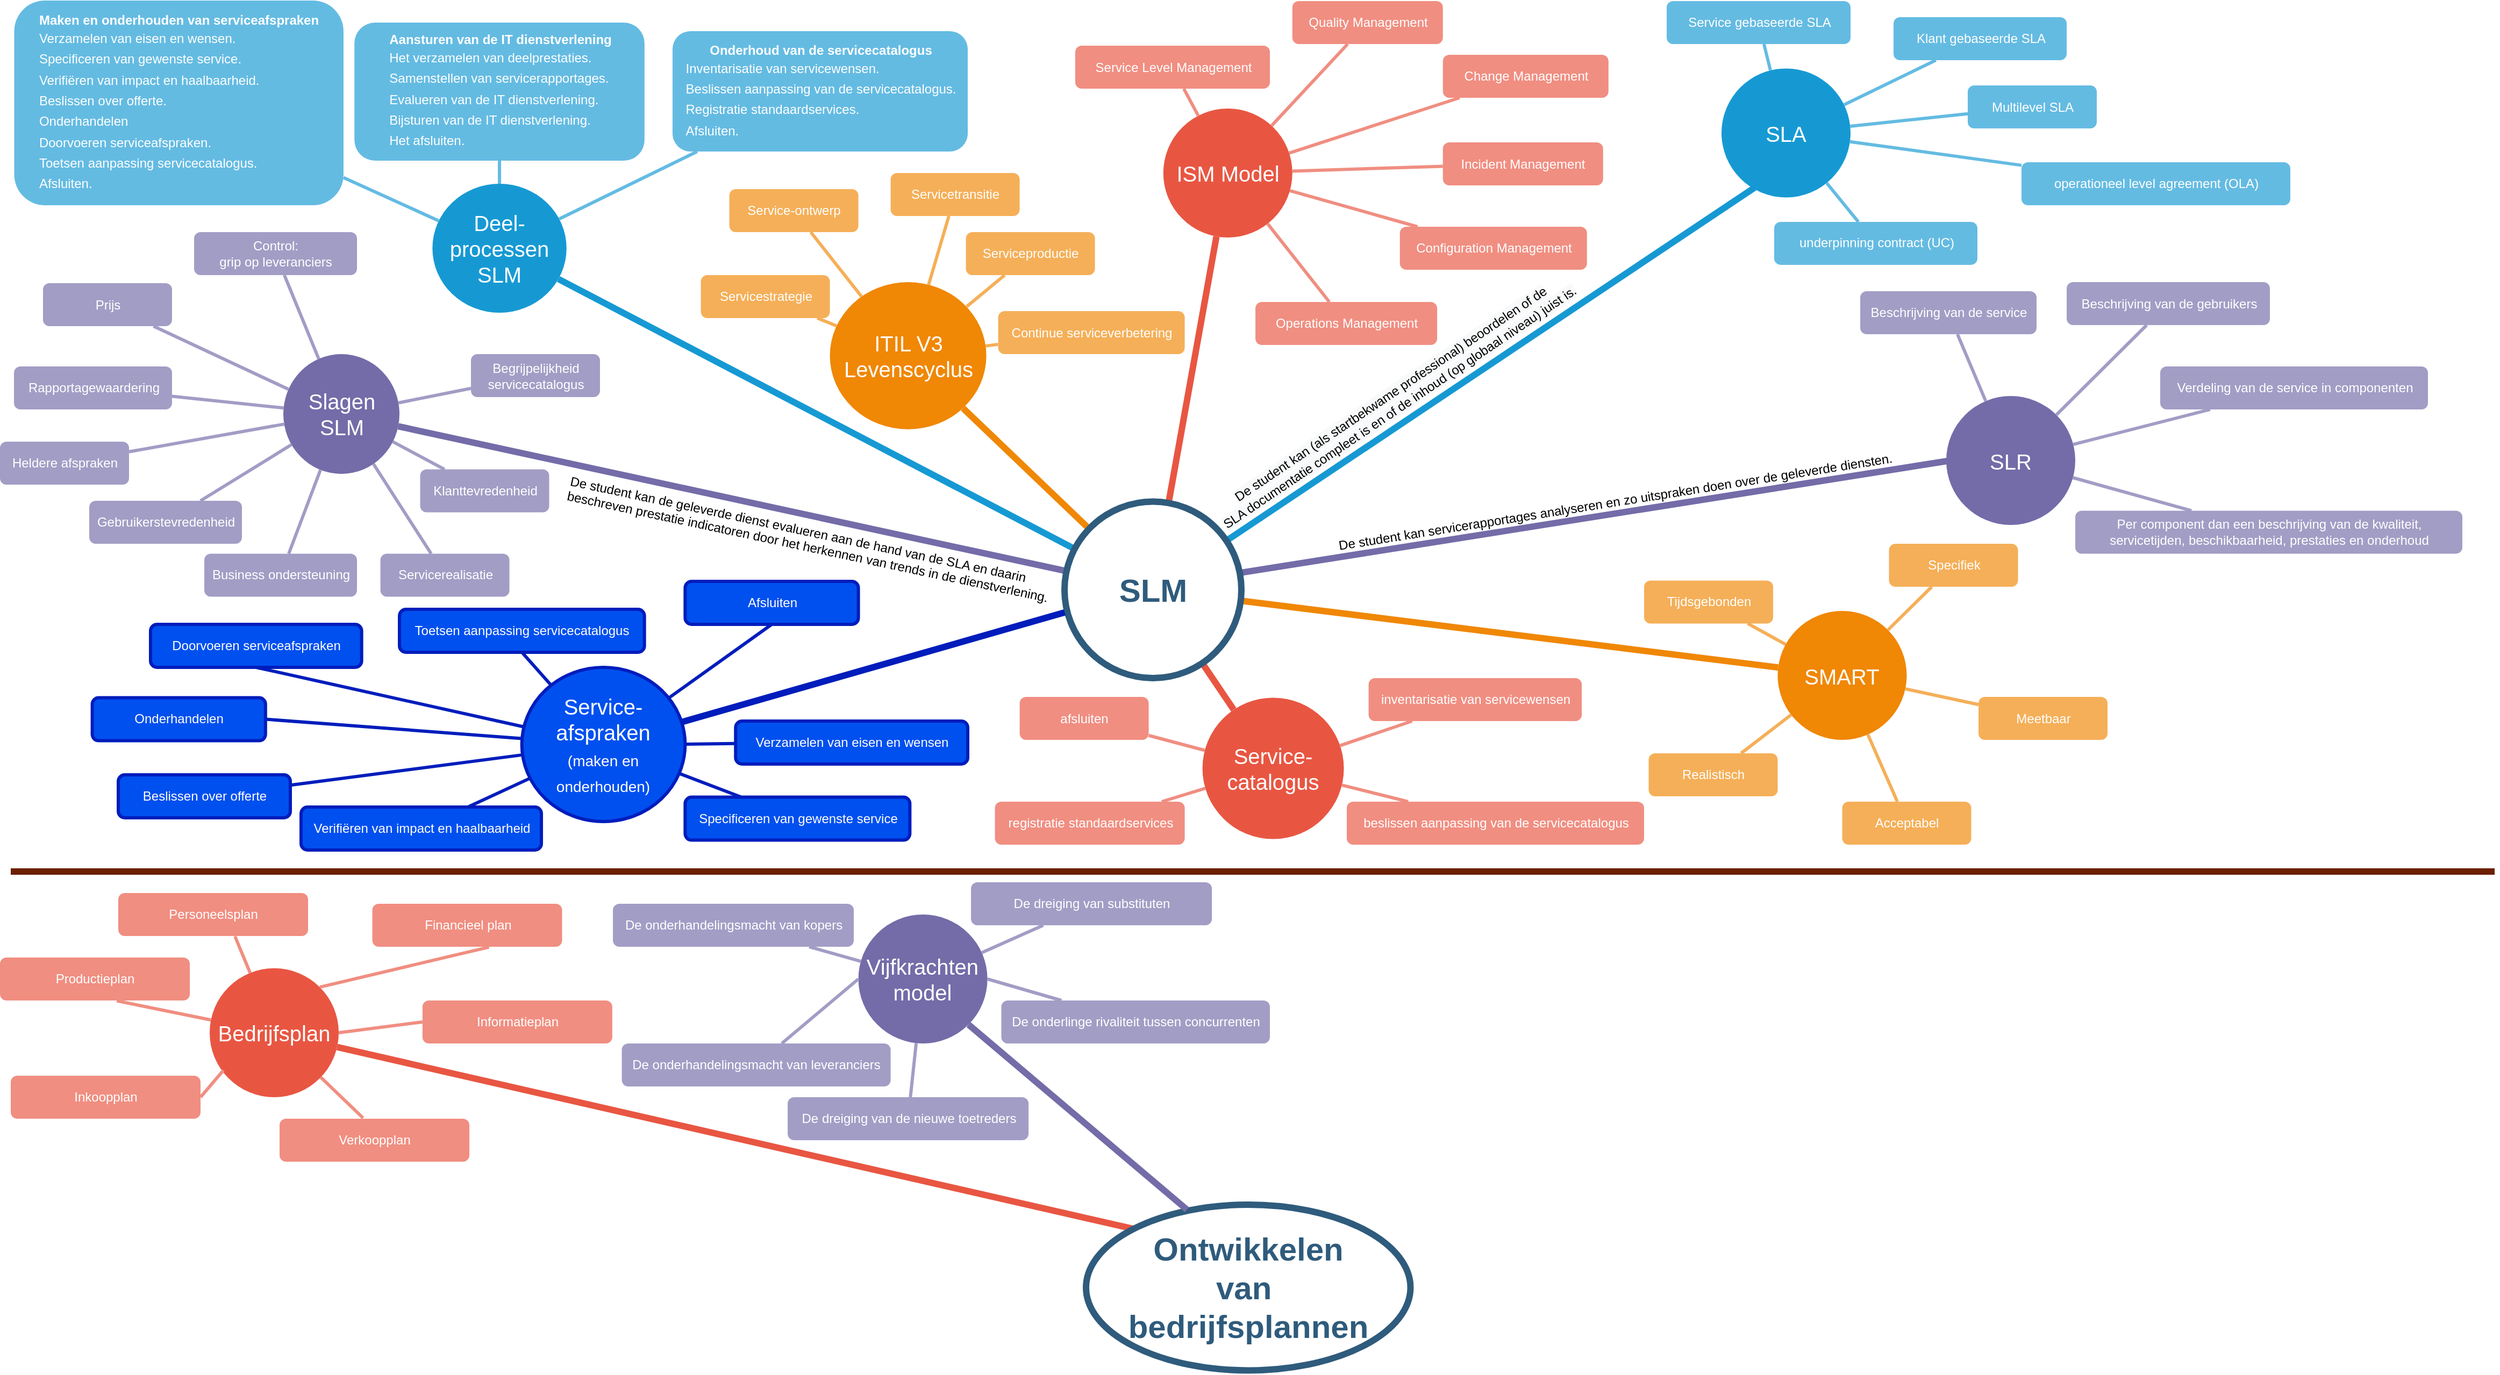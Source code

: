 <mxfile version="12.5.5" type="github">
  <diagram id="6a731a19-8d31-9384-78a2-239565b7b9f0" name="Page-1">
    <mxGraphModel dx="3595" dy="1366" grid="1" gridSize="10" guides="1" tooltips="1" connect="1" arrows="1" fold="1" page="1" pageScale="1" pageWidth="1169" pageHeight="827" background="#ffffff" math="0" shadow="0">
      <root>
        <mxCell id="0"/>
        <mxCell id="1" parent="0"/>
        <mxCell id="1350" value="Deel- processen SLM" style="ellipse;whiteSpace=wrap;html=1;shadow=0;fontFamily=Helvetica;fontSize=20;fontColor=#FFFFFF;align=center;strokeWidth=3;fillColor=#1699D3;strokeColor=none;" parent="1" vertex="1">
          <mxGeometry x="-757.84" y="190" width="124.71" height="120" as="geometry"/>
        </mxCell>
        <mxCell id="1351" value="ITIL V3&lt;br&gt;Levenscyclus" style="ellipse;whiteSpace=wrap;html=1;shadow=0;fontFamily=Helvetica;fontSize=20;fontColor=#FFFFFF;align=center;strokeWidth=3;fillColor=#F08705;strokeColor=none;gradientColor=none;" parent="1" vertex="1">
          <mxGeometry x="-388.21" y="281.5" width="145.5" height="137" as="geometry"/>
        </mxCell>
        <mxCell id="1352" value="ISM Model" style="ellipse;whiteSpace=wrap;html=1;shadow=0;fontFamily=Helvetica;fontSize=20;fontColor=#FFFFFF;align=center;strokeWidth=3;fillColor=#E85642;strokeColor=none;" parent="1" vertex="1">
          <mxGeometry x="-78.12" y="120" width="120" height="120" as="geometry"/>
        </mxCell>
        <mxCell id="1353" value="SLA" style="ellipse;whiteSpace=wrap;html=1;shadow=0;fontFamily=Helvetica;fontSize=20;fontColor=#FFFFFF;align=center;strokeWidth=3;fillColor=#1699D3;strokeColor=none;" parent="1" vertex="1">
          <mxGeometry x="441" y="82.72" width="120" height="120" as="geometry"/>
        </mxCell>
        <mxCell id="1354" value="SLR" style="ellipse;whiteSpace=wrap;html=1;shadow=0;fontFamily=Helvetica;fontSize=20;fontColor=#FFFFFF;align=center;strokeWidth=3;fillColor=#736ca8;strokeColor=none;" parent="1" vertex="1">
          <mxGeometry x="650.0" y="387.5" width="120" height="120" as="geometry"/>
        </mxCell>
        <mxCell id="1355" value="SMART" style="ellipse;whiteSpace=wrap;html=1;shadow=0;fontFamily=Helvetica;fontSize=20;fontColor=#FFFFFF;align=center;strokeWidth=3;fillColor=#F08705;strokeColor=none;" parent="1" vertex="1">
          <mxGeometry x="493.25" y="587.5" width="120" height="120" as="geometry"/>
        </mxCell>
        <mxCell id="1356" value="Service- catalogus" style="ellipse;whiteSpace=wrap;html=1;shadow=0;fontFamily=Helvetica;fontSize=20;fontColor=#FFFFFF;align=center;strokeWidth=3;fillColor=#E85642;strokeColor=none;" parent="1" vertex="1">
          <mxGeometry x="-41.71" y="668.28" width="131.5" height="131.5" as="geometry"/>
        </mxCell>
        <mxCell id="1357" value="Servicestrategie" style="rounded=1;fillColor=#f5af58;strokeColor=none;strokeWidth=3;shadow=0;html=1;fontColor=#FFFFFF;" parent="1" vertex="1">
          <mxGeometry x="-508.21" y="275" width="120" height="40" as="geometry"/>
        </mxCell>
        <mxCell id="1358" value="&lt;b&gt;Aansturen van de IT dienstverlening&lt;/b&gt;&lt;br&gt;&lt;table border=&quot;0&quot; cellpadding=&quot;0&quot; cellspacing=&quot;0&quot; width=&quot;65&quot; style=&quot;border-collapse: collapse ; width: 49pt&quot;&gt; &lt;colgroup&gt;&lt;col width=&quot;65&quot; style=&quot;width: 49pt&quot;&gt;&lt;/colgroup&gt; &lt;tbody&gt;&lt;tr style=&quot;height: 14.5pt&quot;&gt;  &lt;td height=&quot;19&quot; class=&quot;xl76&quot; width=&quot;65&quot; style=&quot;text-align: left ; height: 14.5pt ; width: 49pt&quot;&gt;Het verzamelen van deelprestaties.&lt;/td&gt; &lt;/tr&gt; &lt;tr style=&quot;height: 14.5pt&quot;&gt;  &lt;td height=&quot;19&quot; class=&quot;xl76&quot; style=&quot;text-align: left ; height: 14.5pt&quot;&gt;Samenstellen van servicerapportages.&lt;/td&gt; &lt;/tr&gt; &lt;tr style=&quot;height: 14.5pt&quot;&gt;  &lt;td height=&quot;19&quot; class=&quot;xl76&quot; style=&quot;text-align: left ; height: 14.5pt&quot;&gt;Evalueren van de IT dienstverlening.&lt;/td&gt; &lt;/tr&gt; &lt;tr style=&quot;height: 14.5pt&quot;&gt;  &lt;td height=&quot;19&quot; class=&quot;xl76&quot; style=&quot;text-align: left ; height: 14.5pt&quot;&gt;Bijsturen van de IT dienstverlening.&lt;/td&gt; &lt;/tr&gt; &lt;tr style=&quot;height: 14.5pt&quot;&gt;  &lt;td height=&quot;19&quot; class=&quot;xl76&quot; style=&quot;text-align: left ; height: 14.5pt&quot;&gt;Het afsluiten.&lt;/td&gt; &lt;/tr&gt;&lt;/tbody&gt;&lt;/table&gt;" style="rounded=1;fillColor=#64BBE2;strokeColor=none;strokeWidth=3;shadow=0;html=1;fontColor=#FFFFFF;" parent="1" vertex="1">
          <mxGeometry x="-830.39" y="40" width="269.8" height="128.5" as="geometry"/>
        </mxCell>
        <mxCell id="1359" style="endArrow=none;strokeWidth=6;strokeColor=#1699D3;html=1;" parent="1" source="1515" target="1350" edge="1">
          <mxGeometry relative="1" as="geometry"/>
        </mxCell>
        <mxCell id="1360" style="endArrow=none;strokeWidth=6;strokeColor=#f08705;html=1;" parent="1" source="1515" target="1351" edge="1">
          <mxGeometry relative="1" as="geometry"/>
        </mxCell>
        <mxCell id="1361" style="endArrow=none;strokeWidth=6;strokeColor=#E85642;html=1;" parent="1" source="1515" target="1352" edge="1">
          <mxGeometry relative="1" as="geometry"/>
        </mxCell>
        <mxCell id="1362" style="endArrow=none;strokeWidth=6;strokeColor=#1699D3;html=1;entryX=0.256;entryY=0.924;entryDx=0;entryDy=0;entryPerimeter=0;" parent="1" source="1515" target="1353" edge="1">
          <mxGeometry relative="1" as="geometry">
            <mxPoint x="980" y="710" as="targetPoint"/>
          </mxGeometry>
        </mxCell>
        <mxCell id="61DMd2a8S4PAV4XTqUyv-1545" value="&lt;span style=&quot;text-align: left ; background-color: rgb(248 , 249 , 250)&quot;&gt;De student kan (als startbekwame professional) beoordelen of de &lt;br&gt;SLA documentatie compleet is en of de inhoud (op globaal niveau) juist is.&lt;/span&gt;" style="text;html=1;align=center;verticalAlign=middle;resizable=0;points=[];labelBackgroundColor=#ffffff;rotation=326;" parent="1362" vertex="1" connectable="0">
          <mxGeometry x="-0.163" y="1" relative="1" as="geometry">
            <mxPoint x="-49.42" y="8" as="offset"/>
          </mxGeometry>
        </mxCell>
        <mxCell id="1363" style="endArrow=none;strokeWidth=6;strokeColor=#736CA8;html=1;" parent="1" source="1515" target="1516" edge="1">
          <mxGeometry relative="1" as="geometry"/>
        </mxCell>
        <mxCell id="1364" style="endArrow=none;strokeWidth=6;strokeColor=#736ca8;html=1;exitX=0.997;exitY=0.403;exitDx=0;exitDy=0;exitPerimeter=0;" parent="1" source="1515" edge="1">
          <mxGeometry relative="1" as="geometry">
            <mxPoint x="380" y="470" as="sourcePoint"/>
            <mxPoint x="651" y="448" as="targetPoint"/>
          </mxGeometry>
        </mxCell>
        <mxCell id="1365" value="" style="edgeStyle=none;endArrow=none;strokeWidth=6;strokeColor=#F08705;html=1;" parent="1" source="1515" target="1355" edge="1">
          <mxGeometry x="-927.21" y="170" width="100" height="100" as="geometry">
            <mxPoint x="-927.21" y="270" as="sourcePoint"/>
            <mxPoint x="-827.21" y="170" as="targetPoint"/>
          </mxGeometry>
        </mxCell>
        <mxCell id="1366" value="" style="edgeStyle=none;endArrow=none;strokeWidth=6;strokeColor=#E85642;html=1;" parent="1" source="1515" target="1356" edge="1">
          <mxGeometry x="-927.21" y="170" width="100" height="100" as="geometry">
            <mxPoint x="-927.21" y="270" as="sourcePoint"/>
            <mxPoint x="-827.21" y="170" as="targetPoint"/>
          </mxGeometry>
        </mxCell>
        <mxCell id="1367" value="&lt;b&gt;Maken en onderhouden van serviceafspraken&lt;/b&gt;&lt;br&gt;&lt;table border=&quot;0&quot; cellpadding=&quot;0&quot; cellspacing=&quot;0&quot; width=&quot;65&quot; style=&quot;border-collapse: collapse ; width: 49pt&quot;&gt; &lt;colgroup&gt;&lt;col width=&quot;65&quot; style=&quot;width: 49pt&quot;&gt;&lt;/colgroup&gt; &lt;tbody&gt;&lt;tr style=&quot;height: 14.5pt&quot;&gt;  &lt;td height=&quot;19&quot; class=&quot;xl76&quot; width=&quot;65&quot; style=&quot;text-align: left ; height: 14.5pt ; width: 49pt&quot;&gt;Verzamelen van eisen en wensen.&lt;/td&gt; &lt;/tr&gt; &lt;tr style=&quot;height: 14.5pt&quot;&gt;  &lt;td height=&quot;19&quot; class=&quot;xl76&quot; style=&quot;text-align: left ; height: 14.5pt&quot;&gt;Specificeren van gewenste service.&lt;/td&gt; &lt;/tr&gt; &lt;tr style=&quot;height: 14.5pt&quot;&gt;  &lt;td height=&quot;19&quot; class=&quot;xl76&quot; style=&quot;text-align: left ; height: 14.5pt&quot;&gt;Verifiëren van impact en haalbaarheid.&lt;/td&gt; &lt;/tr&gt; &lt;tr style=&quot;height: 14.5pt&quot;&gt;  &lt;td height=&quot;19&quot; class=&quot;xl76&quot; style=&quot;text-align: left ; height: 14.5pt&quot;&gt;Beslissen over offerte.&lt;/td&gt; &lt;/tr&gt; &lt;tr style=&quot;height: 14.5pt&quot;&gt;  &lt;td height=&quot;19&quot; class=&quot;xl76&quot; style=&quot;text-align: left ; height: 14.5pt&quot;&gt;Onderhandelen&lt;/td&gt; &lt;/tr&gt; &lt;tr style=&quot;height: 14.5pt&quot;&gt;  &lt;td height=&quot;19&quot; class=&quot;xl76&quot; style=&quot;text-align: left ; height: 14.5pt&quot;&gt;Doorvoeren serviceafspraken.&lt;/td&gt; &lt;/tr&gt; &lt;tr style=&quot;height: 14.5pt&quot;&gt;  &lt;td height=&quot;19&quot; class=&quot;xl76&quot; style=&quot;text-align: left ; height: 14.5pt&quot;&gt;Toetsen aanpassing servicecatalogus.&lt;/td&gt; &lt;/tr&gt; &lt;tr style=&quot;height: 14.5pt&quot;&gt;  &lt;td height=&quot;19&quot; class=&quot;xl76&quot; style=&quot;text-align: left ; height: 14.5pt&quot;&gt;Afsluiten.&lt;/td&gt; &lt;/tr&gt;&lt;/tbody&gt;&lt;/table&gt;" style="rounded=1;fillColor=#64BBE2;strokeColor=none;strokeWidth=3;shadow=0;html=1;fontColor=#FFFFFF;" parent="1" vertex="1">
          <mxGeometry x="-1146.75" y="19.5" width="306.21" height="190.5" as="geometry"/>
        </mxCell>
        <mxCell id="1368" value="&lt;b&gt;Onderhoud van de servicecatalogus&lt;/b&gt;&lt;br&gt;&lt;table border=&quot;0&quot; cellpadding=&quot;0&quot; cellspacing=&quot;0&quot; width=&quot;65&quot; style=&quot;border-collapse: collapse ; width: 49pt&quot;&gt; &lt;colgroup&gt;&lt;col width=&quot;65&quot; style=&quot;width: 49pt&quot;&gt;&lt;/colgroup&gt; &lt;tbody&gt;&lt;tr style=&quot;height: 14.5pt&quot;&gt;  &lt;td height=&quot;19&quot; class=&quot;xl76&quot; width=&quot;65&quot; style=&quot;text-align: left ; height: 14.5pt ; width: 49pt&quot;&gt;Inventarisatie van servicewensen.&lt;/td&gt; &lt;/tr&gt; &lt;tr style=&quot;height: 14.5pt&quot;&gt;  &lt;td height=&quot;19&quot; class=&quot;xl76&quot; style=&quot;text-align: left ; height: 14.5pt&quot;&gt;Beslissen aanpassing van de servicecatalogus.&lt;/td&gt; &lt;/tr&gt; &lt;tr style=&quot;height: 14.5pt&quot;&gt;  &lt;td height=&quot;19&quot; class=&quot;xl76&quot; style=&quot;text-align: left ; height: 14.5pt&quot;&gt;Registratie standaardservices.&lt;/td&gt; &lt;/tr&gt; &lt;tr style=&quot;height: 14.5pt&quot;&gt;  &lt;td height=&quot;19&quot; class=&quot;xl76&quot; style=&quot;text-align: left ; height: 14.5pt&quot;&gt;Afsluiten.&lt;/td&gt; &lt;/tr&gt;&lt;/tbody&gt;&lt;/table&gt;" style="rounded=1;fillColor=#64BBE2;strokeColor=none;strokeWidth=3;shadow=0;html=1;fontColor=#FFFFFF;" parent="1" vertex="1">
          <mxGeometry x="-534.54" y="48" width="274.54" height="112" as="geometry"/>
        </mxCell>
        <mxCell id="1378" value="" style="edgeStyle=none;endArrow=none;strokeWidth=3;strokeColor=#64BBE2;html=1;" parent="1" source="1350" target="1367" edge="1">
          <mxGeometry x="-1329.71" width="100" height="100" as="geometry">
            <mxPoint x="-1329.71" y="100" as="sourcePoint"/>
            <mxPoint x="-1229.71" as="targetPoint"/>
          </mxGeometry>
        </mxCell>
        <mxCell id="1379" value="" style="edgeStyle=none;endArrow=none;strokeWidth=3;strokeColor=#64BBE2;html=1;" parent="1" source="1350" target="1358" edge="1">
          <mxGeometry x="-1329.71" width="100" height="100" as="geometry">
            <mxPoint x="-1329.71" y="100" as="sourcePoint"/>
            <mxPoint x="-1229.71" as="targetPoint"/>
          </mxGeometry>
        </mxCell>
        <mxCell id="1380" value="" style="edgeStyle=none;endArrow=none;strokeWidth=3;strokeColor=#64BBE2;html=1;" parent="1" source="1350" target="1368" edge="1">
          <mxGeometry x="-1329.71" width="100" height="100" as="geometry">
            <mxPoint x="-1329.71" y="100" as="sourcePoint"/>
            <mxPoint x="-1229.71" as="targetPoint"/>
          </mxGeometry>
        </mxCell>
        <mxCell id="1388" value="Service-ontwerp" style="rounded=1;fillColor=#f5af58;strokeColor=none;strokeWidth=3;shadow=0;html=1;fontColor=#FFFFFF;" parent="1" vertex="1">
          <mxGeometry x="-481.71" y="195" width="120" height="40" as="geometry"/>
        </mxCell>
        <mxCell id="1389" value="Servicetransitie" style="rounded=1;fillColor=#f5af58;strokeColor=none;strokeWidth=3;shadow=0;html=1;fontColor=#FFFFFF;" parent="1" vertex="1">
          <mxGeometry x="-331.71" y="180" width="120" height="40" as="geometry"/>
        </mxCell>
        <mxCell id="1390" value="Serviceproductie" style="rounded=1;fillColor=#f5af58;strokeColor=none;strokeWidth=3;shadow=0;html=1;fontColor=#FFFFFF;" parent="1" vertex="1">
          <mxGeometry x="-261.71" y="235" width="120" height="40" as="geometry"/>
        </mxCell>
        <mxCell id="1391" value="Continue serviceverbetering" style="rounded=1;fillColor=#f5af58;strokeColor=none;strokeWidth=3;shadow=0;html=1;fontColor=#FFFFFF;" parent="1" vertex="1">
          <mxGeometry x="-231.71" y="308.5" width="173.5" height="40" as="geometry"/>
        </mxCell>
        <mxCell id="1399" value="" style="edgeStyle=none;endArrow=none;strokeWidth=3;strokeColor=#F5AF58;html=1;" parent="1" source="1351" target="1357" edge="1">
          <mxGeometry x="-1104.71" y="-35" width="100" height="100" as="geometry">
            <mxPoint x="-1104.71" y="65" as="sourcePoint"/>
            <mxPoint x="-1004.71" y="-35" as="targetPoint"/>
          </mxGeometry>
        </mxCell>
        <mxCell id="1400" value="" style="edgeStyle=none;endArrow=none;strokeWidth=3;strokeColor=#F5AF58;html=1;" parent="1" source="1351" target="1388" edge="1">
          <mxGeometry x="-1104.71" y="-35" width="100" height="100" as="geometry">
            <mxPoint x="-1104.71" y="65" as="sourcePoint"/>
            <mxPoint x="-1004.71" y="-35" as="targetPoint"/>
          </mxGeometry>
        </mxCell>
        <mxCell id="1401" value="" style="edgeStyle=none;endArrow=none;strokeWidth=3;strokeColor=#F5AF58;html=1;" parent="1" source="1351" target="1389" edge="1">
          <mxGeometry x="-1104.71" y="-35" width="100" height="100" as="geometry">
            <mxPoint x="-1104.71" y="65" as="sourcePoint"/>
            <mxPoint x="-1004.71" y="-35" as="targetPoint"/>
          </mxGeometry>
        </mxCell>
        <mxCell id="1402" value="" style="edgeStyle=none;endArrow=none;strokeWidth=3;strokeColor=#F5AF58;html=1;" parent="1" source="1351" target="1390" edge="1">
          <mxGeometry x="-1104.71" y="-35" width="100" height="100" as="geometry">
            <mxPoint x="-1104.71" y="65" as="sourcePoint"/>
            <mxPoint x="-1004.71" y="-35" as="targetPoint"/>
          </mxGeometry>
        </mxCell>
        <mxCell id="1403" value="" style="edgeStyle=none;endArrow=none;strokeWidth=3;strokeColor=#F5AF58;html=1;" parent="1" source="1351" target="1391" edge="1">
          <mxGeometry x="-1104.71" y="-35" width="100" height="100" as="geometry">
            <mxPoint x="-1104.71" y="65" as="sourcePoint"/>
            <mxPoint x="-1004.71" y="-35" as="targetPoint"/>
          </mxGeometry>
        </mxCell>
        <mxCell id="1413" value="Service Level Management" style="rounded=1;fillColor=#f08e81;strokeColor=none;strokeWidth=3;shadow=0;html=1;fontColor=#FFFFFF;" parent="1" vertex="1">
          <mxGeometry x="-160.0" y="61.5" width="181" height="40" as="geometry"/>
        </mxCell>
        <mxCell id="1414" value="Quality Management" style="rounded=1;fillColor=#f08e81;strokeColor=none;strokeWidth=3;shadow=0;html=1;fontColor=#FFFFFF;" parent="1" vertex="1">
          <mxGeometry x="41.88" y="20" width="140" height="40" as="geometry"/>
        </mxCell>
        <mxCell id="1415" value="Change Management" style="rounded=1;fillColor=#f08e81;strokeColor=none;strokeWidth=3;shadow=0;html=1;fontColor=#FFFFFF;" parent="1" vertex="1">
          <mxGeometry x="181.88" y="70" width="154" height="40" as="geometry"/>
        </mxCell>
        <mxCell id="1416" value="Incident Management" style="rounded=1;fillColor=#f08e81;strokeColor=none;strokeWidth=3;shadow=0;html=1;fontColor=#FFFFFF;" parent="1" vertex="1">
          <mxGeometry x="181.88" y="151.5" width="149" height="40" as="geometry"/>
        </mxCell>
        <mxCell id="1417" value="Configuration Management" style="rounded=1;fillColor=#f08e81;strokeColor=none;strokeWidth=3;shadow=0;html=1;fontColor=#FFFFFF;" parent="1" vertex="1">
          <mxGeometry x="141.88" y="230" width="174" height="40" as="geometry"/>
        </mxCell>
        <mxCell id="1418" value="Operations Management" style="rounded=1;fillColor=#f08e81;strokeColor=none;strokeWidth=3;shadow=0;html=1;fontColor=#FFFFFF;" parent="1" vertex="1">
          <mxGeometry x="7.54" y="300" width="169" height="40" as="geometry"/>
        </mxCell>
        <mxCell id="1424" value="" style="edgeStyle=none;endArrow=none;strokeWidth=3;strokeColor=#F08E81;html=1;" parent="1" source="1352" target="1413" edge="1">
          <mxGeometry x="-1077.21" y="50" width="100" height="100" as="geometry">
            <mxPoint x="-1077.21" y="150" as="sourcePoint"/>
            <mxPoint x="-977.21" y="50" as="targetPoint"/>
          </mxGeometry>
        </mxCell>
        <mxCell id="1425" value="" style="edgeStyle=none;endArrow=none;strokeWidth=3;strokeColor=#F08E81;html=1;" parent="1" source="1352" target="1414" edge="1">
          <mxGeometry x="-1077.21" y="50" width="100" height="100" as="geometry">
            <mxPoint x="-1077.21" y="150" as="sourcePoint"/>
            <mxPoint x="-977.21" y="50" as="targetPoint"/>
          </mxGeometry>
        </mxCell>
        <mxCell id="1426" value="" style="edgeStyle=none;endArrow=none;strokeWidth=3;strokeColor=#F08E81;html=1;" parent="1" source="1352" target="1415" edge="1">
          <mxGeometry x="-1077.21" y="50" width="100" height="100" as="geometry">
            <mxPoint x="-1077.21" y="150" as="sourcePoint"/>
            <mxPoint x="-977.21" y="50" as="targetPoint"/>
          </mxGeometry>
        </mxCell>
        <mxCell id="1427" value="" style="edgeStyle=none;endArrow=none;strokeWidth=3;strokeColor=#F08E81;html=1;" parent="1" source="1352" target="1416" edge="1">
          <mxGeometry x="-1077.21" y="50" width="100" height="100" as="geometry">
            <mxPoint x="-1077.21" y="150" as="sourcePoint"/>
            <mxPoint x="-977.21" y="50" as="targetPoint"/>
          </mxGeometry>
        </mxCell>
        <mxCell id="1428" value="" style="edgeStyle=none;endArrow=none;strokeWidth=3;strokeColor=#F08E81;html=1;" parent="1" source="1352" target="1417" edge="1">
          <mxGeometry x="-1077.21" y="50" width="100" height="100" as="geometry">
            <mxPoint x="-1077.21" y="150" as="sourcePoint"/>
            <mxPoint x="-977.21" y="50" as="targetPoint"/>
          </mxGeometry>
        </mxCell>
        <mxCell id="1429" value="" style="edgeStyle=none;endArrow=none;strokeWidth=3;strokeColor=#F08E81;html=1;" parent="1" source="1352" target="1418" edge="1">
          <mxGeometry x="-1077.21" y="50" width="100" height="100" as="geometry">
            <mxPoint x="-1077.21" y="150" as="sourcePoint"/>
            <mxPoint x="-977.21" y="50" as="targetPoint"/>
          </mxGeometry>
        </mxCell>
        <mxCell id="1435" value="Service gebaseerde SLA" style="rounded=1;fillColor=#64BBE2;strokeColor=none;strokeWidth=3;shadow=0;html=1;fontColor=#FFFFFF;" parent="1" vertex="1">
          <mxGeometry x="390" y="20" width="171" height="40" as="geometry"/>
        </mxCell>
        <mxCell id="1436" value="Klant gebaseerde SLA" style="rounded=1;fillColor=#64BBE2;strokeColor=none;strokeWidth=3;shadow=0;html=1;fontColor=#FFFFFF;" parent="1" vertex="1">
          <mxGeometry x="601" y="35" width="161" height="40" as="geometry"/>
        </mxCell>
        <mxCell id="1437" value="Multilevel SLA" style="rounded=1;fillColor=#64BBE2;strokeColor=none;strokeWidth=3;shadow=0;html=1;fontColor=#FFFFFF;" parent="1" vertex="1">
          <mxGeometry x="670" y="98.5" width="120" height="40" as="geometry"/>
        </mxCell>
        <mxCell id="1439" value="underpinning contract (UC)" style="rounded=1;fillColor=#64BBE2;strokeColor=none;strokeWidth=3;shadow=0;html=1;fontColor=#FFFFFF;" parent="1" vertex="1">
          <mxGeometry x="490" y="225.44" width="189" height="40" as="geometry"/>
        </mxCell>
        <mxCell id="1440" value="operationeel level agreement (OLA)" style="rounded=1;fillColor=#64BBE2;strokeColor=none;strokeWidth=3;shadow=0;html=1;fontColor=#FFFFFF;" parent="1" vertex="1">
          <mxGeometry x="720" y="170" width="250" height="40" as="geometry"/>
        </mxCell>
        <mxCell id="1446" value="" style="edgeStyle=none;endArrow=none;strokeWidth=3;strokeColor=#64BBE2;html=1;" parent="1" source="1353" target="1435" edge="1">
          <mxGeometry x="-1132.21" y="140" width="100" height="100" as="geometry">
            <mxPoint x="-1132.21" y="240" as="sourcePoint"/>
            <mxPoint x="-1032.21" y="140" as="targetPoint"/>
          </mxGeometry>
        </mxCell>
        <mxCell id="1447" value="" style="edgeStyle=none;endArrow=none;strokeWidth=3;strokeColor=#64BBE2;html=1;" parent="1" source="1353" target="1436" edge="1">
          <mxGeometry x="-1132.21" y="140" width="100" height="100" as="geometry">
            <mxPoint x="-1132.21" y="240" as="sourcePoint"/>
            <mxPoint x="-1032.21" y="140" as="targetPoint"/>
          </mxGeometry>
        </mxCell>
        <mxCell id="1448" value="" style="edgeStyle=none;endArrow=none;strokeWidth=3;strokeColor=#64BBE2;html=1;" parent="1" source="1353" target="1437" edge="1">
          <mxGeometry x="-1132.21" y="140" width="100" height="100" as="geometry">
            <mxPoint x="-1132.21" y="240" as="sourcePoint"/>
            <mxPoint x="-1032.21" y="140" as="targetPoint"/>
          </mxGeometry>
        </mxCell>
        <mxCell id="1450" value="" style="edgeStyle=none;endArrow=none;strokeWidth=3;strokeColor=#64BBE2;html=1;" parent="1" source="1353" target="1439" edge="1">
          <mxGeometry x="-1132.21" y="140" width="100" height="100" as="geometry">
            <mxPoint x="-1132.21" y="240" as="sourcePoint"/>
            <mxPoint x="-1032.21" y="140" as="targetPoint"/>
          </mxGeometry>
        </mxCell>
        <mxCell id="1451" value="" style="edgeStyle=none;endArrow=none;strokeWidth=3;strokeColor=#64BBE2;html=1;" parent="1" source="1353" target="1440" edge="1">
          <mxGeometry x="-1132.21" y="140" width="100" height="100" as="geometry">
            <mxPoint x="-1132.21" y="240" as="sourcePoint"/>
            <mxPoint x="-1032.21" y="140" as="targetPoint"/>
          </mxGeometry>
        </mxCell>
        <mxCell id="1457" value="Beschrijving van de service" style="rounded=1;fillColor=#a29dc5;strokeColor=none;strokeWidth=3;shadow=0;html=1;fontColor=#FFFFFF;" parent="1" vertex="1">
          <mxGeometry x="570.0" y="290" width="164" height="40" as="geometry"/>
        </mxCell>
        <mxCell id="1459" value="Beschrijving van de gebruikers" style="rounded=1;fillColor=#a29dc5;strokeColor=none;strokeWidth=3;shadow=0;html=1;fontColor=#FFFFFF;" parent="1" vertex="1">
          <mxGeometry x="762.0" y="281.5" width="189" height="40" as="geometry"/>
        </mxCell>
        <mxCell id="1460" value="Verdeling van de service in componenten" style="rounded=1;fillColor=#a29dc5;strokeColor=none;strokeWidth=3;shadow=0;html=1;fontColor=#FFFFFF;" parent="1" vertex="1">
          <mxGeometry x="849.0" y="360" width="249" height="40" as="geometry"/>
        </mxCell>
        <mxCell id="1461" value="Per component dan een beschrijving van de kwaliteit, &lt;br&gt;servicetijden, beschikbaarheid, prestaties en onderhoud" style="rounded=1;fillColor=#a29dc5;strokeColor=none;strokeWidth=3;shadow=0;html=1;fontColor=#FFFFFF;" parent="1" vertex="1">
          <mxGeometry x="770.0" y="494.22" width="360" height="40" as="geometry"/>
        </mxCell>
        <mxCell id="1463" value="" style="edgeStyle=none;endArrow=none;strokeWidth=3;strokeColor=#A29DC5;html=1;" parent="1" source="1354" target="1460" edge="1">
          <mxGeometry x="-857.21" y="-160" width="100" height="100" as="geometry">
            <mxPoint x="-857.21" y="-60" as="sourcePoint"/>
            <mxPoint x="-757.21" y="-160" as="targetPoint"/>
          </mxGeometry>
        </mxCell>
        <mxCell id="1464" value="" style="edgeStyle=none;endArrow=none;strokeWidth=3;strokeColor=#A29DC5;html=1;" parent="1" source="1354" target="1461" edge="1">
          <mxGeometry x="-857.21" y="-160" width="100" height="100" as="geometry">
            <mxPoint x="-857.21" y="-60" as="sourcePoint"/>
            <mxPoint x="-757.21" y="-160" as="targetPoint"/>
          </mxGeometry>
        </mxCell>
        <mxCell id="1467" value="" style="edgeStyle=none;endArrow=none;strokeWidth=3;strokeColor=#A29DC5;html=1;" parent="1" source="1354" target="1457" edge="1">
          <mxGeometry x="-857.21" y="-160" width="100" height="100" as="geometry">
            <mxPoint x="-857.21" y="-60" as="sourcePoint"/>
            <mxPoint x="-757.21" y="-160" as="targetPoint"/>
          </mxGeometry>
        </mxCell>
        <mxCell id="1468" value="Meetbaar" style="rounded=1;fillColor=#f5af58;strokeColor=none;strokeWidth=3;shadow=0;html=1;fontColor=#FFFFFF;" parent="1" vertex="1">
          <mxGeometry x="680" y="667.5" width="120" height="40" as="geometry"/>
        </mxCell>
        <mxCell id="1469" value="Acceptabel" style="rounded=1;fillColor=#f5af58;strokeColor=none;strokeWidth=3;shadow=0;html=1;fontColor=#FFFFFF;" parent="1" vertex="1">
          <mxGeometry x="553.25" y="765" width="120" height="40" as="geometry"/>
        </mxCell>
        <mxCell id="1470" value="Realistisch" style="rounded=1;fillColor=#f5af58;strokeColor=none;strokeWidth=3;shadow=0;html=1;fontColor=#FFFFFF;" parent="1" vertex="1">
          <mxGeometry x="373.25" y="720" width="120" height="40" as="geometry"/>
        </mxCell>
        <mxCell id="1471" value="Tijdsgebonden" style="rounded=1;fillColor=#f5af58;strokeColor=none;strokeWidth=3;shadow=0;html=1;fontColor=#FFFFFF;" parent="1" vertex="1">
          <mxGeometry x="369" y="559.22" width="120" height="40" as="geometry"/>
        </mxCell>
        <mxCell id="1478" value="Specifiek" style="rounded=1;fillColor=#f5af58;strokeColor=none;strokeWidth=3;shadow=0;html=1;fontColor=#FFFFFF;" parent="1" vertex="1">
          <mxGeometry x="596.75" y="525" width="120" height="40" as="geometry"/>
        </mxCell>
        <mxCell id="1479" value="" style="edgeStyle=none;endArrow=none;strokeWidth=3;strokeColor=#F5AF58;html=1;" parent="1" source="1355" target="1478" edge="1">
          <mxGeometry x="-864.71" y="-17.5" width="100" height="100" as="geometry">
            <mxPoint x="-864.71" y="82.5" as="sourcePoint"/>
            <mxPoint x="-764.71" y="-17.5" as="targetPoint"/>
          </mxGeometry>
        </mxCell>
        <mxCell id="1480" value="" style="edgeStyle=none;endArrow=none;strokeWidth=3;strokeColor=#F5AF58;html=1;" parent="1" source="1355" target="1468" edge="1">
          <mxGeometry x="-864.71" y="-17.5" width="100" height="100" as="geometry">
            <mxPoint x="-864.71" y="82.5" as="sourcePoint"/>
            <mxPoint x="-764.71" y="-17.5" as="targetPoint"/>
          </mxGeometry>
        </mxCell>
        <mxCell id="1481" value="" style="edgeStyle=none;endArrow=none;strokeWidth=3;strokeColor=#F5AF58;html=1;" parent="1" source="1355" target="1469" edge="1">
          <mxGeometry x="-864.71" y="-17.5" width="100" height="100" as="geometry">
            <mxPoint x="-864.71" y="82.5" as="sourcePoint"/>
            <mxPoint x="-764.71" y="-17.5" as="targetPoint"/>
          </mxGeometry>
        </mxCell>
        <mxCell id="1482" value="" style="edgeStyle=none;endArrow=none;strokeWidth=3;strokeColor=#F5AF58;html=1;" parent="1" source="1355" target="1470" edge="1">
          <mxGeometry x="-864.71" y="-17.5" width="100" height="100" as="geometry">
            <mxPoint x="-864.71" y="82.5" as="sourcePoint"/>
            <mxPoint x="-764.71" y="-17.5" as="targetPoint"/>
          </mxGeometry>
        </mxCell>
        <mxCell id="1483" value="" style="edgeStyle=none;endArrow=none;strokeWidth=3;strokeColor=#F5AF58;html=1;" parent="1" source="1355" target="1471" edge="1">
          <mxGeometry x="-864.71" y="-17.5" width="100" height="100" as="geometry">
            <mxPoint x="-864.71" y="82.5" as="sourcePoint"/>
            <mxPoint x="-764.71" y="-17.5" as="targetPoint"/>
          </mxGeometry>
        </mxCell>
        <mxCell id="1498" value="afsluiten" style="rounded=1;fillColor=#f08e81;strokeColor=none;strokeWidth=3;shadow=0;html=1;fontColor=#FFFFFF;" parent="1" vertex="1">
          <mxGeometry x="-211.71" y="667.5" width="120" height="40" as="geometry"/>
        </mxCell>
        <mxCell id="1499" value="registratie standaardservices" style="rounded=1;fillColor=#f08e81;strokeColor=none;strokeWidth=3;shadow=0;html=1;fontColor=#FFFFFF;" parent="1" vertex="1">
          <mxGeometry x="-234.71" y="765" width="176.5" height="40" as="geometry"/>
        </mxCell>
        <mxCell id="1500" value="beslissen aanpassing van de servicecatalogus" style="rounded=1;fillColor=#f08e81;strokeColor=none;strokeWidth=3;shadow=0;html=1;fontColor=#FFFFFF;" parent="1" vertex="1">
          <mxGeometry x="92.5" y="765" width="276.5" height="40" as="geometry"/>
        </mxCell>
        <mxCell id="1501" value="inventarisatie van servicewensen" style="rounded=1;fillColor=#f08e81;strokeColor=none;strokeWidth=3;shadow=0;html=1;fontColor=#FFFFFF;" parent="1" vertex="1">
          <mxGeometry x="112.79" y="650" width="198.25" height="40" as="geometry"/>
        </mxCell>
        <mxCell id="1502" value="" style="edgeStyle=none;endArrow=none;strokeWidth=3;strokeColor=#F08E81;html=1;" parent="1" source="1356" target="1501" edge="1">
          <mxGeometry x="-919.71" y="-5" width="100" height="100" as="geometry">
            <mxPoint x="-919.71" y="95" as="sourcePoint"/>
            <mxPoint x="-819.71" y="-5" as="targetPoint"/>
          </mxGeometry>
        </mxCell>
        <mxCell id="1511" value="" style="edgeStyle=none;endArrow=none;strokeWidth=3;strokeColor=#F08E81;html=1;" parent="1" source="1356" target="1498" edge="1">
          <mxGeometry x="-919.71" y="-5" width="100" height="100" as="geometry">
            <mxPoint x="-919.71" y="95" as="sourcePoint"/>
            <mxPoint x="-819.71" y="-5" as="targetPoint"/>
          </mxGeometry>
        </mxCell>
        <mxCell id="1512" value="" style="edgeStyle=none;endArrow=none;strokeWidth=3;strokeColor=#F08E81;html=1;" parent="1" source="1356" target="1499" edge="1">
          <mxGeometry x="-919.71" y="-5" width="100" height="100" as="geometry">
            <mxPoint x="-919.71" y="95" as="sourcePoint"/>
            <mxPoint x="-819.71" y="-5" as="targetPoint"/>
          </mxGeometry>
        </mxCell>
        <mxCell id="1513" value="" style="edgeStyle=none;endArrow=none;strokeWidth=3;strokeColor=#F08E81;html=1;" parent="1" source="1356" target="1500" edge="1">
          <mxGeometry x="-919.71" y="-5" width="100" height="100" as="geometry">
            <mxPoint x="-919.71" y="95" as="sourcePoint"/>
            <mxPoint x="-819.71" y="-5" as="targetPoint"/>
          </mxGeometry>
        </mxCell>
        <mxCell id="1515" value="SLM" style="ellipse;whiteSpace=wrap;html=1;shadow=0;fontFamily=Helvetica;fontSize=30;fontColor=#2F5B7C;align=center;strokeColor=#2F5B7C;strokeWidth=6;fillColor=#FFFFFF;fontStyle=1;gradientColor=none;" parent="1" vertex="1">
          <mxGeometry x="-170" y="485.78" width="164.5" height="164.22" as="geometry"/>
        </mxCell>
        <mxCell id="1516" value="Slagen SLM" style="ellipse;whiteSpace=wrap;html=1;shadow=0;fontFamily=Helvetica;fontSize=20;fontColor=#FFFFFF;align=center;strokeWidth=3;fillColor=#736ca8;strokeColor=none;" parent="1" vertex="1">
          <mxGeometry x="-896.5" y="348.5" width="108" height="111.5" as="geometry"/>
        </mxCell>
        <mxCell id="1517" value="Control: &lt;br&gt;grip op leveranciers" style="rounded=1;fillColor=#a29dc5;strokeColor=none;strokeWidth=3;shadow=0;html=1;fontColor=#FFFFFF;" parent="1" vertex="1">
          <mxGeometry x="-979.5" y="235" width="151.5" height="40" as="geometry"/>
        </mxCell>
        <mxCell id="1518" value="Begrijpelijkheid &lt;br&gt;servicecatalogus" style="rounded=1;fillColor=#a29dc5;strokeColor=none;strokeWidth=3;shadow=0;html=1;fontColor=#FFFFFF;" parent="1" vertex="1">
          <mxGeometry x="-722.01" y="348.5" width="120" height="40" as="geometry"/>
        </mxCell>
        <mxCell id="1522" value="Prijs" style="rounded=1;fillColor=#a29dc5;strokeColor=none;strokeWidth=3;shadow=0;html=1;fontColor=#FFFFFF;" parent="1" vertex="1">
          <mxGeometry x="-1120" y="282.5" width="120" height="40" as="geometry"/>
        </mxCell>
        <mxCell id="1523" value="Klanttevredenheid" style="rounded=1;fillColor=#a29dc5;strokeColor=none;strokeWidth=3;shadow=0;html=1;fontColor=#FFFFFF;" parent="1" vertex="1">
          <mxGeometry x="-769.25" y="455.78" width="120" height="40" as="geometry"/>
        </mxCell>
        <mxCell id="1524" value="Servicerealisatie" style="rounded=1;fillColor=#a29dc5;strokeColor=none;strokeWidth=3;shadow=0;html=1;fontColor=#FFFFFF;" parent="1" vertex="1">
          <mxGeometry x="-806.21" y="534.22" width="120" height="40" as="geometry"/>
        </mxCell>
        <mxCell id="1525" value="Business ondersteuning" style="rounded=1;fillColor=#a29dc5;strokeColor=none;strokeWidth=3;shadow=0;html=1;fontColor=#FFFFFF;" parent="1" vertex="1">
          <mxGeometry x="-970" y="534.22" width="142" height="40" as="geometry"/>
        </mxCell>
        <mxCell id="1526" value="Gebruikerstevredenheid" style="rounded=1;fillColor=#a29dc5;strokeColor=none;strokeWidth=3;shadow=0;html=1;fontColor=#FFFFFF;" parent="1" vertex="1">
          <mxGeometry x="-1077" y="485" width="142" height="40" as="geometry"/>
        </mxCell>
        <mxCell id="1527" value="Heldere afspraken" style="rounded=1;fillColor=#a29dc5;strokeColor=none;strokeWidth=3;shadow=0;html=1;fontColor=#FFFFFF;" parent="1" vertex="1">
          <mxGeometry x="-1160" y="430" width="120" height="40" as="geometry"/>
        </mxCell>
        <mxCell id="1528" value="" style="edgeStyle=none;endArrow=none;strokeWidth=3;strokeColor=#A29DC5;html=1;" parent="1" source="1516" target="1517" edge="1">
          <mxGeometry x="-2606.21" y="-360" width="100" height="100" as="geometry">
            <mxPoint x="-2606.21" y="-260" as="sourcePoint"/>
            <mxPoint x="-2506.21" y="-360" as="targetPoint"/>
          </mxGeometry>
        </mxCell>
        <mxCell id="1529" value="Rapportagewaardering" style="rounded=1;fillColor=#a29dc5;strokeColor=none;strokeWidth=3;shadow=0;html=1;fontColor=#FFFFFF;" parent="1" vertex="1">
          <mxGeometry x="-1147" y="360" width="147" height="40" as="geometry"/>
        </mxCell>
        <mxCell id="1530" value="" style="edgeStyle=none;endArrow=none;strokeWidth=3;strokeColor=#A29DC5;html=1;" parent="1" source="1516" target="1518" edge="1">
          <mxGeometry x="-2606.21" y="-360" width="100" height="100" as="geometry">
            <mxPoint x="-2606.21" y="-260" as="sourcePoint"/>
            <mxPoint x="-2506.21" y="-360" as="targetPoint"/>
          </mxGeometry>
        </mxCell>
        <mxCell id="1534" value="" style="edgeStyle=none;endArrow=none;strokeWidth=3;strokeColor=#A29DC5;html=1;" parent="1" source="1516" target="1522" edge="1">
          <mxGeometry x="-2606.21" y="-360" width="100" height="100" as="geometry">
            <mxPoint x="-2606.21" y="-260" as="sourcePoint"/>
            <mxPoint x="-2506.21" y="-360" as="targetPoint"/>
          </mxGeometry>
        </mxCell>
        <mxCell id="1535" value="" style="edgeStyle=none;endArrow=none;strokeWidth=3;strokeColor=#A29DC5;html=1;" parent="1" source="1516" target="1523" edge="1">
          <mxGeometry x="-2606.21" y="-360" width="100" height="100" as="geometry">
            <mxPoint x="-2606.21" y="-260" as="sourcePoint"/>
            <mxPoint x="-2506.21" y="-360" as="targetPoint"/>
          </mxGeometry>
        </mxCell>
        <mxCell id="1536" value="" style="edgeStyle=none;endArrow=none;strokeWidth=3;strokeColor=#A29DC5;html=1;" parent="1" source="1516" target="1524" edge="1">
          <mxGeometry x="-2606.21" y="-360" width="100" height="100" as="geometry">
            <mxPoint x="-2606.21" y="-260" as="sourcePoint"/>
            <mxPoint x="-2506.21" y="-360" as="targetPoint"/>
          </mxGeometry>
        </mxCell>
        <mxCell id="1537" value="" style="edgeStyle=none;endArrow=none;strokeWidth=3;strokeColor=#A29DC5;html=1;" parent="1" source="1516" target="1525" edge="1">
          <mxGeometry x="-2606.21" y="-360" width="100" height="100" as="geometry">
            <mxPoint x="-2606.21" y="-260" as="sourcePoint"/>
            <mxPoint x="-2506.21" y="-360" as="targetPoint"/>
          </mxGeometry>
        </mxCell>
        <mxCell id="1538" value="" style="edgeStyle=none;endArrow=none;strokeWidth=3;strokeColor=#A29DC5;html=1;" parent="1" source="1516" target="1526" edge="1">
          <mxGeometry x="-2606.21" y="-360" width="100" height="100" as="geometry">
            <mxPoint x="-2606.21" y="-260" as="sourcePoint"/>
            <mxPoint x="-2506.21" y="-360" as="targetPoint"/>
          </mxGeometry>
        </mxCell>
        <mxCell id="1539" value="" style="edgeStyle=none;endArrow=none;strokeWidth=3;strokeColor=#A29DC5;html=1;" parent="1" source="1516" target="1527" edge="1">
          <mxGeometry x="-2606.21" y="-360" width="100" height="100" as="geometry">
            <mxPoint x="-2606.21" y="-260" as="sourcePoint"/>
            <mxPoint x="-2506.21" y="-360" as="targetPoint"/>
          </mxGeometry>
        </mxCell>
        <mxCell id="1540" value="" style="edgeStyle=none;endArrow=none;strokeWidth=3;strokeColor=#A29DC5;html=1;" parent="1" source="1516" target="1529" edge="1">
          <mxGeometry x="-2606.21" y="-360" width="100" height="100" as="geometry">
            <mxPoint x="-2606.21" y="-260" as="sourcePoint"/>
            <mxPoint x="-2506.21" y="-360" as="targetPoint"/>
          </mxGeometry>
        </mxCell>
        <mxCell id="1541" value="" style="edgeStyle=none;endArrow=none;strokeWidth=3;strokeColor=#A29DC5;html=1;" parent="1" source="1354" target="1459" edge="1">
          <mxGeometry x="-2282.21" y="-465" width="100" height="100" as="geometry">
            <mxPoint x="-2282.21" y="-365" as="sourcePoint"/>
            <mxPoint x="-2182.21" y="-465" as="targetPoint"/>
          </mxGeometry>
        </mxCell>
        <mxCell id="1542" style="edgeStyle=none;rounded=0;html=1;exitX=0.5;exitY=1;endArrow=none;endFill=0;jettySize=auto;orthogonalLoop=1;strokeColor=#736CA8;strokeWidth=2;fillColor=#64bbe2;fontSize=20;fontColor=#23445D;" parent="1" source="1529" target="1529" edge="1">
          <mxGeometry relative="1" as="geometry"/>
        </mxCell>
        <mxCell id="lY6t4aZSWO1BoxrxZ2rH-1559" style="endArrow=none;strokeWidth=6;strokeColor=#001DBC;html=1;fillColor=#0050ef;exitX=0.001;exitY=0.628;exitDx=0;exitDy=0;exitPerimeter=0;" parent="1" source="1515" target="lY6t4aZSWO1BoxrxZ2rH-1561" edge="1">
          <mxGeometry relative="1" as="geometry">
            <mxPoint x="-133.207" y="810.441" as="sourcePoint"/>
            <mxPoint x="-578.21" y="1123.5" as="targetPoint"/>
          </mxGeometry>
        </mxCell>
        <mxCell id="lY6t4aZSWO1BoxrxZ2rH-1561" value="Service-afspraken&lt;br&gt;&lt;font style=&quot;font-size: 14px&quot;&gt;(maken en &lt;br&gt;onderhouden)&lt;/font&gt;" style="ellipse;whiteSpace=wrap;html=1;shadow=0;fontFamily=Helvetica;fontSize=20;fontColor=#ffffff;align=center;strokeWidth=3;fillColor=#0050ef;strokeColor=#001DBC;" parent="1" vertex="1">
          <mxGeometry x="-674.71" y="640" width="151.88" height="143.5" as="geometry"/>
        </mxCell>
        <mxCell id="lY6t4aZSWO1BoxrxZ2rH-1562" value="Beslissen over offerte" style="rounded=1;fillColor=#0050ef;strokeColor=#001DBC;strokeWidth=3;shadow=0;html=1;fontColor=#ffffff;" parent="1" vertex="1">
          <mxGeometry x="-1050" y="740" width="160" height="40" as="geometry"/>
        </mxCell>
        <mxCell id="lY6t4aZSWO1BoxrxZ2rH-1563" value="Onderhandelen" style="rounded=1;fillColor=#0050ef;strokeColor=#001DBC;strokeWidth=3;shadow=0;html=1;fontColor=#ffffff;" parent="1" vertex="1">
          <mxGeometry x="-1074.21" y="668.28" width="161.12" height="40" as="geometry"/>
        </mxCell>
        <mxCell id="lY6t4aZSWO1BoxrxZ2rH-1564" value="Verzamelen van eisen en wensen" style="rounded=1;fillColor=#0050ef;strokeColor=#001DBC;strokeWidth=3;shadow=0;html=1;fontColor=#ffffff;" parent="1" vertex="1">
          <mxGeometry x="-475.88" y="690" width="215.88" height="40" as="geometry"/>
        </mxCell>
        <mxCell id="lY6t4aZSWO1BoxrxZ2rH-1565" value="Specificeren van gewenste service" style="rounded=1;fillColor=#0050ef;strokeColor=#001DBC;strokeWidth=3;shadow=0;html=1;fontColor=#ffffff;" parent="1" vertex="1">
          <mxGeometry x="-522.83" y="760.78" width="209" height="40" as="geometry"/>
        </mxCell>
        <mxCell id="lY6t4aZSWO1BoxrxZ2rH-1566" value="Verifiëren van impact en haalbaarheid" style="rounded=1;fillColor=#0050ef;strokeColor=#001DBC;strokeWidth=3;shadow=0;html=1;fontColor=#ffffff;" parent="1" vertex="1">
          <mxGeometry x="-880" y="770" width="223.5" height="40" as="geometry"/>
        </mxCell>
        <mxCell id="lY6t4aZSWO1BoxrxZ2rH-1567" value="" style="edgeStyle=none;endArrow=none;strokeWidth=3;strokeColor=#001DBC;html=1;fillColor=#0050ef;" parent="1" source="lY6t4aZSWO1BoxrxZ2rH-1561" target="lY6t4aZSWO1BoxrxZ2rH-1562" edge="1">
          <mxGeometry x="-2254.59" y="990.5" width="100" height="100" as="geometry">
            <mxPoint x="-2254.59" y="1090.5" as="sourcePoint"/>
            <mxPoint x="-2154.59" y="990.5" as="targetPoint"/>
          </mxGeometry>
        </mxCell>
        <mxCell id="lY6t4aZSWO1BoxrxZ2rH-1568" value="" style="edgeStyle=none;endArrow=none;strokeWidth=3;strokeColor=#001DBC;html=1;fillColor=#0050ef;" parent="1" source="lY6t4aZSWO1BoxrxZ2rH-1561" target="lY6t4aZSWO1BoxrxZ2rH-1564" edge="1">
          <mxGeometry x="-2254.59" y="990.5" width="100" height="100" as="geometry">
            <mxPoint x="-2254.59" y="1090.5" as="sourcePoint"/>
            <mxPoint x="-2154.59" y="990.5" as="targetPoint"/>
          </mxGeometry>
        </mxCell>
        <mxCell id="lY6t4aZSWO1BoxrxZ2rH-1569" value="" style="edgeStyle=none;endArrow=none;strokeWidth=3;strokeColor=#001DBC;html=1;fillColor=#0050ef;" parent="1" source="lY6t4aZSWO1BoxrxZ2rH-1561" target="lY6t4aZSWO1BoxrxZ2rH-1565" edge="1">
          <mxGeometry x="-2254.59" y="990.5" width="100" height="100" as="geometry">
            <mxPoint x="-2254.59" y="1090.5" as="sourcePoint"/>
            <mxPoint x="-2154.59" y="990.5" as="targetPoint"/>
          </mxGeometry>
        </mxCell>
        <mxCell id="lY6t4aZSWO1BoxrxZ2rH-1570" value="" style="edgeStyle=none;endArrow=none;strokeWidth=3;strokeColor=#001DBC;html=1;fillColor=#0050ef;" parent="1" source="lY6t4aZSWO1BoxrxZ2rH-1561" target="lY6t4aZSWO1BoxrxZ2rH-1566" edge="1">
          <mxGeometry x="-2254.59" y="990.5" width="100" height="100" as="geometry">
            <mxPoint x="-2254.59" y="1090.5" as="sourcePoint"/>
            <mxPoint x="-2154.59" y="990.5" as="targetPoint"/>
          </mxGeometry>
        </mxCell>
        <mxCell id="lY6t4aZSWO1BoxrxZ2rH-1571" value="" style="edgeStyle=none;endArrow=none;strokeWidth=3;strokeColor=#001DBC;html=1;fillColor=#0050ef;entryX=1;entryY=0.5;entryDx=0;entryDy=0;" parent="1" source="lY6t4aZSWO1BoxrxZ2rH-1561" target="lY6t4aZSWO1BoxrxZ2rH-1563" edge="1">
          <mxGeometry x="-2244.59" y="1000.5" width="100" height="100" as="geometry">
            <mxPoint x="-747.391" y="1233.683" as="sourcePoint"/>
            <mxPoint x="-1008.21" y="1270.5" as="targetPoint"/>
          </mxGeometry>
        </mxCell>
        <mxCell id="lY6t4aZSWO1BoxrxZ2rH-1573" value="Doorvoeren serviceafspraken" style="rounded=1;fillColor=#0050ef;strokeColor=#001DBC;strokeWidth=3;shadow=0;html=1;fontColor=#ffffff;" parent="1" vertex="1">
          <mxGeometry x="-1020.0" y="600" width="196.32" height="40" as="geometry"/>
        </mxCell>
        <mxCell id="lY6t4aZSWO1BoxrxZ2rH-1574" value="" style="edgeStyle=none;endArrow=none;strokeWidth=3;strokeColor=#001DBC;html=1;fillColor=#0050ef;entryX=0.5;entryY=1;entryDx=0;entryDy=0;" parent="1" source="lY6t4aZSWO1BoxrxZ2rH-1561" target="lY6t4aZSWO1BoxrxZ2rH-1573" edge="1">
          <mxGeometry x="-2269.79" y="822" width="100" height="100" as="geometry">
            <mxPoint x="-928.214" y="1085.78" as="sourcePoint"/>
            <mxPoint x="-1033.41" y="1092" as="targetPoint"/>
          </mxGeometry>
        </mxCell>
        <mxCell id="lY6t4aZSWO1BoxrxZ2rH-1575" value="Toetsen aanpassing servicecatalogus" style="rounded=1;fillColor=#0050ef;strokeColor=#001DBC;strokeWidth=3;shadow=0;html=1;fontColor=#ffffff;" parent="1" vertex="1">
          <mxGeometry x="-788.5" y="586" width="227.82" height="40" as="geometry"/>
        </mxCell>
        <mxCell id="lY6t4aZSWO1BoxrxZ2rH-1576" value="" style="edgeStyle=none;endArrow=none;strokeWidth=3;strokeColor=#001DBC;html=1;fillColor=#0050ef;entryX=0.5;entryY=1;entryDx=0;entryDy=0;" parent="1" source="lY6t4aZSWO1BoxrxZ2rH-1561" target="lY6t4aZSWO1BoxrxZ2rH-1575" edge="1">
          <mxGeometry x="-2131.29" y="670.22" width="100" height="100" as="geometry">
            <mxPoint x="-789.714" y="934.0" as="sourcePoint"/>
            <mxPoint x="-894.91" y="940.22" as="targetPoint"/>
          </mxGeometry>
        </mxCell>
        <mxCell id="lY6t4aZSWO1BoxrxZ2rH-1577" value="Afsluiten" style="rounded=1;fillColor=#0050ef;strokeColor=#001DBC;strokeWidth=3;shadow=0;html=1;fontColor=#ffffff;" parent="1" vertex="1">
          <mxGeometry x="-522.83" y="560" width="161.12" height="40" as="geometry"/>
        </mxCell>
        <mxCell id="lY6t4aZSWO1BoxrxZ2rH-1578" value="" style="edgeStyle=none;endArrow=none;strokeWidth=3;strokeColor=#001DBC;html=1;fillColor=#0050ef;entryX=0.5;entryY=1;entryDx=0;entryDy=0;" parent="1" source="lY6t4aZSWO1BoxrxZ2rH-1561" target="lY6t4aZSWO1BoxrxZ2rH-1577" edge="1">
          <mxGeometry x="-1983.47" y="728.5" width="100" height="100" as="geometry">
            <mxPoint x="-641.894" y="992.28" as="sourcePoint"/>
            <mxPoint x="-747.09" y="998.5" as="targetPoint"/>
          </mxGeometry>
        </mxCell>
        <mxCell id="61DMd2a8S4PAV4XTqUyv-1547" value="De student kan de geleverde dienst evalueren aan de hand van de SLA en daarin &lt;br&gt;beschreven prestatie indicatoren door het herkennen van trends in de dienstverlening." style="text;html=1;rotation=12;" parent="1" vertex="1">
          <mxGeometry x="-637.06" y="507.5" width="528.21" height="30" as="geometry"/>
        </mxCell>
        <mxCell id="61DMd2a8S4PAV4XTqUyv-1546" value="De student kan servicerapportages analyseren en zo uitspraken doen over de geleverde diensten." style="text;html=1;rotation=351;" parent="1" vertex="1">
          <mxGeometry x="80" y="469.78" width="550" height="30" as="geometry"/>
        </mxCell>
        <mxCell id="61DMd2a8S4PAV4XTqUyv-1562" value="Bedrijfsplan" style="ellipse;whiteSpace=wrap;html=1;shadow=0;fontFamily=Helvetica;fontSize=20;fontColor=#FFFFFF;align=center;strokeWidth=3;fillColor=#E85642;strokeColor=none;" parent="1" vertex="1">
          <mxGeometry x="-965" y="920" width="120" height="120" as="geometry"/>
        </mxCell>
        <mxCell id="61DMd2a8S4PAV4XTqUyv-1563" value="Personeelsplan" style="rounded=1;fillColor=#f08e81;strokeColor=none;strokeWidth=3;shadow=0;html=1;fontColor=#FFFFFF;" parent="1" vertex="1">
          <mxGeometry x="-1050" y="850" width="176.5" height="40" as="geometry"/>
        </mxCell>
        <mxCell id="61DMd2a8S4PAV4XTqUyv-1566" value="" style="edgeStyle=none;endArrow=none;strokeWidth=3;strokeColor=#F08E81;html=1;exitX=0.615;exitY=1.007;exitDx=0;exitDy=0;exitPerimeter=0;" parent="1" source="61DMd2a8S4PAV4XTqUyv-1563" target="61DMd2a8S4PAV4XTqUyv-1562" edge="1">
          <mxGeometry x="-939.71" y="-15" width="100" height="100" as="geometry">
            <mxPoint x="-310" y="960" as="sourcePoint"/>
            <mxPoint x="-98.743" y="770" as="targetPoint"/>
          </mxGeometry>
        </mxCell>
        <mxCell id="61DMd2a8S4PAV4XTqUyv-1567" style="endArrow=none;strokeWidth=6;strokeColor=#6D1F00;html=1;fillColor=#a0522d;" parent="1" edge="1">
          <mxGeometry relative="1" as="geometry">
            <mxPoint x="1160" y="830" as="sourcePoint"/>
            <mxPoint x="-1150" y="830" as="targetPoint"/>
          </mxGeometry>
        </mxCell>
        <mxCell id="voT6KS4KQfKfTc6dw4Qr-1542" value="" style="edgeStyle=none;endArrow=none;strokeWidth=6;strokeColor=#E85642;html=1;entryX=0;entryY=0;entryDx=0;entryDy=0;" edge="1" parent="1" source="61DMd2a8S4PAV4XTqUyv-1562" target="61DMd2a8S4PAV4XTqUyv-1561">
          <mxGeometry x="-917.21" y="180" width="100" height="100" as="geometry">
            <mxPoint x="-32.012" y="646.134" as="sourcePoint"/>
            <mxPoint x="-2.699" y="689.502" as="targetPoint"/>
          </mxGeometry>
        </mxCell>
        <mxCell id="voT6KS4KQfKfTc6dw4Qr-1543" value="Productieplan" style="rounded=1;fillColor=#f08e81;strokeColor=none;strokeWidth=3;shadow=0;html=1;fontColor=#FFFFFF;" vertex="1" parent="1">
          <mxGeometry x="-1160" y="910" width="176.5" height="40" as="geometry"/>
        </mxCell>
        <mxCell id="voT6KS4KQfKfTc6dw4Qr-1544" value="" style="edgeStyle=none;endArrow=none;strokeWidth=3;strokeColor=#F08E81;html=1;exitX=0.615;exitY=1.007;exitDx=0;exitDy=0;exitPerimeter=0;" edge="1" parent="1" source="voT6KS4KQfKfTc6dw4Qr-1543" target="61DMd2a8S4PAV4XTqUyv-1562">
          <mxGeometry x="-1271.89" y="5" width="100" height="100" as="geometry">
            <mxPoint x="-642.18" y="980" as="sourcePoint"/>
            <mxPoint x="-992.461" y="989.544" as="targetPoint"/>
          </mxGeometry>
        </mxCell>
        <mxCell id="voT6KS4KQfKfTc6dw4Qr-1545" value="Inkoopplan" style="rounded=1;fillColor=#f08e81;strokeColor=none;strokeWidth=3;shadow=0;html=1;fontColor=#FFFFFF;" vertex="1" parent="1">
          <mxGeometry x="-1150" y="1020" width="176.5" height="40" as="geometry"/>
        </mxCell>
        <mxCell id="voT6KS4KQfKfTc6dw4Qr-1546" value="" style="edgeStyle=none;endArrow=none;strokeWidth=3;strokeColor=#F08E81;html=1;exitX=0.106;exitY=0.792;exitDx=0;exitDy=0;exitPerimeter=0;entryX=1;entryY=0.5;entryDx=0;entryDy=0;" edge="1" parent="1" source="61DMd2a8S4PAV4XTqUyv-1562" target="voT6KS4KQfKfTc6dw4Qr-1545">
          <mxGeometry x="-1285" y="215" width="100" height="100" as="geometry">
            <mxPoint x="-655.29" y="1190" as="sourcePoint"/>
            <mxPoint x="-1005.571" y="1199.544" as="targetPoint"/>
          </mxGeometry>
        </mxCell>
        <mxCell id="voT6KS4KQfKfTc6dw4Qr-1547" value="Verkoopplan" style="rounded=1;fillColor=#f08e81;strokeColor=none;strokeWidth=3;shadow=0;html=1;fontColor=#FFFFFF;" vertex="1" parent="1">
          <mxGeometry x="-900" y="1060" width="176.5" height="40" as="geometry"/>
        </mxCell>
        <mxCell id="voT6KS4KQfKfTc6dw4Qr-1548" value="" style="edgeStyle=none;endArrow=none;strokeWidth=3;strokeColor=#F08E81;html=1;exitX=0.44;exitY=-0.018;exitDx=0;exitDy=0;exitPerimeter=0;" edge="1" parent="1" source="voT6KS4KQfKfTc6dw4Qr-1547" target="61DMd2a8S4PAV4XTqUyv-1562">
          <mxGeometry x="-1034.25" y="319.68" width="100" height="100" as="geometry">
            <mxPoint x="-691" y="1210" as="sourcePoint"/>
            <mxPoint x="-754.821" y="1304.224" as="targetPoint"/>
          </mxGeometry>
        </mxCell>
        <mxCell id="voT6KS4KQfKfTc6dw4Qr-1549" value="Informatieplan" style="rounded=1;fillColor=#f08e81;strokeColor=none;strokeWidth=3;shadow=0;html=1;fontColor=#FFFFFF;" vertex="1" parent="1">
          <mxGeometry x="-767.09" y="950" width="176.5" height="40" as="geometry"/>
        </mxCell>
        <mxCell id="voT6KS4KQfKfTc6dw4Qr-1550" value="" style="edgeStyle=none;endArrow=none;strokeWidth=3;strokeColor=#F08E81;html=1;exitX=0;exitY=0.5;exitDx=0;exitDy=0;entryX=1;entryY=0.5;entryDx=0;entryDy=0;" edge="1" parent="1" source="voT6KS4KQfKfTc6dw4Qr-1549" target="61DMd2a8S4PAV4XTqUyv-1562">
          <mxGeometry x="-653.21" y="55" width="100" height="100" as="geometry">
            <mxPoint x="-23.5" y="1030" as="sourcePoint"/>
            <mxPoint x="-373.781" y="1039.544" as="targetPoint"/>
          </mxGeometry>
        </mxCell>
        <mxCell id="voT6KS4KQfKfTc6dw4Qr-1551" value="Financieel plan" style="rounded=1;fillColor=#f08e81;strokeColor=none;strokeWidth=3;shadow=0;html=1;fontColor=#FFFFFF;" vertex="1" parent="1">
          <mxGeometry x="-813.74" y="860" width="176.5" height="40" as="geometry"/>
        </mxCell>
        <mxCell id="voT6KS4KQfKfTc6dw4Qr-1552" value="" style="edgeStyle=none;endArrow=none;strokeWidth=3;strokeColor=#F08E81;html=1;exitX=0.615;exitY=1.007;exitDx=0;exitDy=0;exitPerimeter=0;entryX=1;entryY=0;entryDx=0;entryDy=0;" edge="1" parent="1" source="voT6KS4KQfKfTc6dw4Qr-1551" target="61DMd2a8S4PAV4XTqUyv-1562">
          <mxGeometry x="-805" y="85.46" width="100" height="100" as="geometry">
            <mxPoint x="-175.29" y="1060.46" as="sourcePoint"/>
            <mxPoint x="-525.571" y="1070.004" as="targetPoint"/>
          </mxGeometry>
        </mxCell>
        <mxCell id="61DMd2a8S4PAV4XTqUyv-1561" value="Ontwikkelen&lt;br&gt;van&amp;nbsp;&lt;br&gt;bedrijfsplannen" style="ellipse;whiteSpace=wrap;html=1;shadow=0;fontFamily=Helvetica;fontSize=30;fontColor=#2F5B7C;align=center;strokeColor=#2F5B7C;strokeWidth=6;fillColor=#FFFFFF;fontStyle=1;gradientColor=none;" parent="1" vertex="1">
          <mxGeometry x="-150" y="1140" width="301.75" height="154.22" as="geometry"/>
        </mxCell>
        <mxCell id="voT6KS4KQfKfTc6dw4Qr-1553" value="Vijfkrachten model" style="ellipse;whiteSpace=wrap;html=1;shadow=0;fontFamily=Helvetica;fontSize=20;fontColor=#FFFFFF;align=center;strokeWidth=3;fillColor=#736ca8;strokeColor=none;" vertex="1" parent="1">
          <mxGeometry x="-361.71" y="870" width="120" height="120" as="geometry"/>
        </mxCell>
        <mxCell id="voT6KS4KQfKfTc6dw4Qr-1554" style="endArrow=none;strokeWidth=6;strokeColor=#736ca8;html=1;exitX=0.311;exitY=0.03;exitDx=0;exitDy=0;exitPerimeter=0;entryX=1;entryY=1;entryDx=0;entryDy=0;" edge="1" parent="1" source="61DMd2a8S4PAV4XTqUyv-1561" target="voT6KS4KQfKfTc6dw4Qr-1553">
          <mxGeometry relative="1" as="geometry">
            <mxPoint x="-1050.003" y="1110.981" as="sourcePoint"/>
            <mxPoint x="-393.01" y="1007.02" as="targetPoint"/>
          </mxGeometry>
        </mxCell>
        <mxCell id="voT6KS4KQfKfTc6dw4Qr-1555" value="De dreiging van de nieuwe toetreders" style="rounded=1;fillColor=#a29dc5;strokeColor=none;strokeWidth=3;shadow=0;html=1;fontColor=#FFFFFF;" vertex="1" parent="1">
          <mxGeometry x="-427.46" y="1040" width="224.01" height="40" as="geometry"/>
        </mxCell>
        <mxCell id="voT6KS4KQfKfTc6dw4Qr-1556" value="" style="edgeStyle=none;endArrow=none;strokeWidth=3;strokeColor=#A29DC5;html=1;" edge="1" parent="1" source="voT6KS4KQfKfTc6dw4Qr-1553" target="voT6KS4KQfKfTc6dw4Qr-1555">
          <mxGeometry x="-1901.22" y="399.02" width="100" height="100" as="geometry">
            <mxPoint x="-1901.22" y="499.02" as="sourcePoint"/>
            <mxPoint x="-1801.22" y="399.02" as="targetPoint"/>
          </mxGeometry>
        </mxCell>
        <mxCell id="voT6KS4KQfKfTc6dw4Qr-1557" value="De onderhandelingsmacht van leveranciers" style="rounded=1;fillColor=#a29dc5;strokeColor=none;strokeWidth=3;shadow=0;html=1;fontColor=#FFFFFF;" vertex="1" parent="1">
          <mxGeometry x="-581.71" y="990" width="250" height="40" as="geometry"/>
        </mxCell>
        <mxCell id="voT6KS4KQfKfTc6dw4Qr-1558" value="" style="edgeStyle=none;endArrow=none;strokeWidth=3;strokeColor=#A29DC5;html=1;exitX=0;exitY=0.5;exitDx=0;exitDy=0;" edge="1" parent="1" target="voT6KS4KQfKfTc6dw4Qr-1557" source="voT6KS4KQfKfTc6dw4Qr-1553">
          <mxGeometry x="-2023.76" y="315.02" width="100" height="100" as="geometry">
            <mxPoint x="-398.54" y="924.0" as="sourcePoint"/>
            <mxPoint x="-1923.76" y="315.02" as="targetPoint"/>
          </mxGeometry>
        </mxCell>
        <mxCell id="voT6KS4KQfKfTc6dw4Qr-1559" value="De onderhandelingsmacht van kopers" style="rounded=1;fillColor=#a29dc5;strokeColor=none;strokeWidth=3;shadow=0;html=1;fontColor=#FFFFFF;" vertex="1" parent="1">
          <mxGeometry x="-590" y="860" width="224.01" height="40" as="geometry"/>
        </mxCell>
        <mxCell id="voT6KS4KQfKfTc6dw4Qr-1560" value="" style="edgeStyle=none;endArrow=none;strokeWidth=3;strokeColor=#A29DC5;html=1;" edge="1" parent="1" target="voT6KS4KQfKfTc6dw4Qr-1559" source="voT6KS4KQfKfTc6dw4Qr-1553">
          <mxGeometry x="-1881.22" y="201.02" width="100" height="100" as="geometry">
            <mxPoint x="-256" y="810.0" as="sourcePoint"/>
            <mxPoint x="-1781.22" y="201.02" as="targetPoint"/>
          </mxGeometry>
        </mxCell>
        <mxCell id="voT6KS4KQfKfTc6dw4Qr-1561" value="De dreiging van substituten" style="rounded=1;fillColor=#a29dc5;strokeColor=none;strokeWidth=3;shadow=0;html=1;fontColor=#FFFFFF;" vertex="1" parent="1">
          <mxGeometry x="-256.96" y="840" width="224.01" height="40" as="geometry"/>
        </mxCell>
        <mxCell id="voT6KS4KQfKfTc6dw4Qr-1562" value="" style="edgeStyle=none;endArrow=none;strokeWidth=3;strokeColor=#A29DC5;html=1;" edge="1" parent="1" target="voT6KS4KQfKfTc6dw4Qr-1561" source="voT6KS4KQfKfTc6dw4Qr-1553">
          <mxGeometry x="-1623.76" y="219.02" width="100" height="100" as="geometry">
            <mxPoint x="1.46" y="828.0" as="sourcePoint"/>
            <mxPoint x="-1523.76" y="219.02" as="targetPoint"/>
          </mxGeometry>
        </mxCell>
        <mxCell id="voT6KS4KQfKfTc6dw4Qr-1563" value="De onderlinge rivaliteit tussen concurrenten" style="rounded=1;fillColor=#a29dc5;strokeColor=none;strokeWidth=3;shadow=0;html=1;fontColor=#FFFFFF;" vertex="1" parent="1">
          <mxGeometry x="-228.75" y="950" width="249.75" height="40" as="geometry"/>
        </mxCell>
        <mxCell id="voT6KS4KQfKfTc6dw4Qr-1564" value="" style="edgeStyle=none;endArrow=none;strokeWidth=3;strokeColor=#A29DC5;html=1;exitX=1;exitY=0.5;exitDx=0;exitDy=0;" edge="1" parent="1" target="voT6KS4KQfKfTc6dw4Qr-1563" source="voT6KS4KQfKfTc6dw4Qr-1553">
          <mxGeometry x="-1615.47" y="311.02" width="100" height="100" as="geometry">
            <mxPoint x="9.75" y="920.0" as="sourcePoint"/>
            <mxPoint x="-1515.47" y="311.02" as="targetPoint"/>
          </mxGeometry>
        </mxCell>
      </root>
    </mxGraphModel>
  </diagram>
</mxfile>
